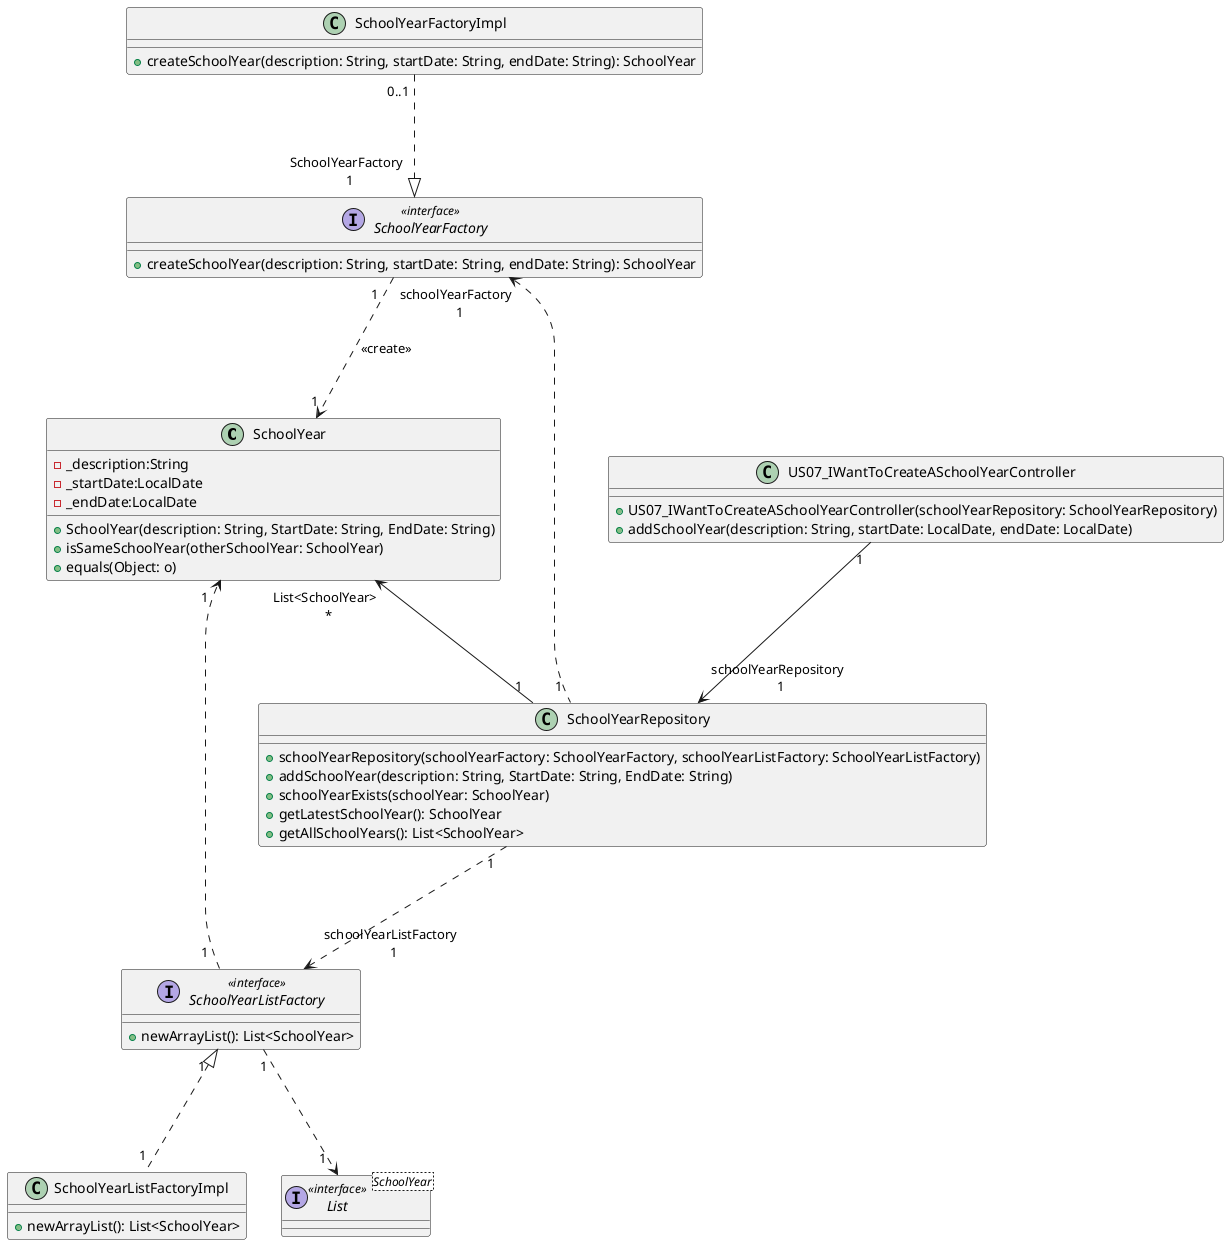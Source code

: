 @startuml
top to bottom direction

class SchoolYear {
    -_description:String
    -_startDate:LocalDate
    -_endDate:LocalDate
    +SchoolYear(description: String, StartDate: String, EndDate: String)
    +isSameSchoolYear(otherSchoolYear: SchoolYear)
    +equals(Object: o)
}

class SchoolYearRepository {
    +schoolYearRepository(schoolYearFactory: SchoolYearFactory, schoolYearListFactory: SchoolYearListFactory)
    +addSchoolYear(description: String, StartDate: String, EndDate: String)
    +schoolYearExists(schoolYear: SchoolYear)
    +getLatestSchoolYear(): SchoolYear
    +getAllSchoolYears(): List<SchoolYear>
}

class US07_IWantToCreateASchoolYearController {
   +US07_IWantToCreateASchoolYearController(schoolYearRepository: SchoolYearRepository)
   +addSchoolYear(description: String, startDate: LocalDate, endDate: LocalDate)
}

interface SchoolYearListFactory <<interface>> {
   +newArrayList(): List<SchoolYear>
}

class SchoolYearListFactoryImpl {
   +newArrayList(): List<SchoolYear>
}

interface SchoolYearFactory <<interface>> {
   +createSchoolYear(description: String, startDate: String, endDate: String): SchoolYear
}

class SchoolYearFactoryImpl {
   +createSchoolYear(description: String, startDate: String, endDate: String): SchoolYear
}

interface List<SchoolYear> <<interface>> {
}

SchoolYearListFactoryImpl "1 " ..u.|> "1  " SchoolYearListFactory
SchoolYearRepository "1" ...> "schoolYearListFactory \n 1" SchoolYearListFactory
SchoolYearRepository "1 " .u..> "schoolYearFactory \n 1" SchoolYearFactory
US07_IWantToCreateASchoolYearController "1" ---> "schoolYearRepository \n 1" SchoolYearRepository
SchoolYear "List<SchoolYear> \n *" <--- "1" SchoolYearRepository
SchoolYearFactoryImpl "0..1 " ...|> "SchoolYearFactory \n 1" SchoolYearFactory
SchoolYearFactory "1   " ...> "1 " SchoolYear: <<create>>
SchoolYearListFactory "1" ...> "1  " List
SchoolYearListFactory "1  " ..> "1  " SchoolYear
@enduml
